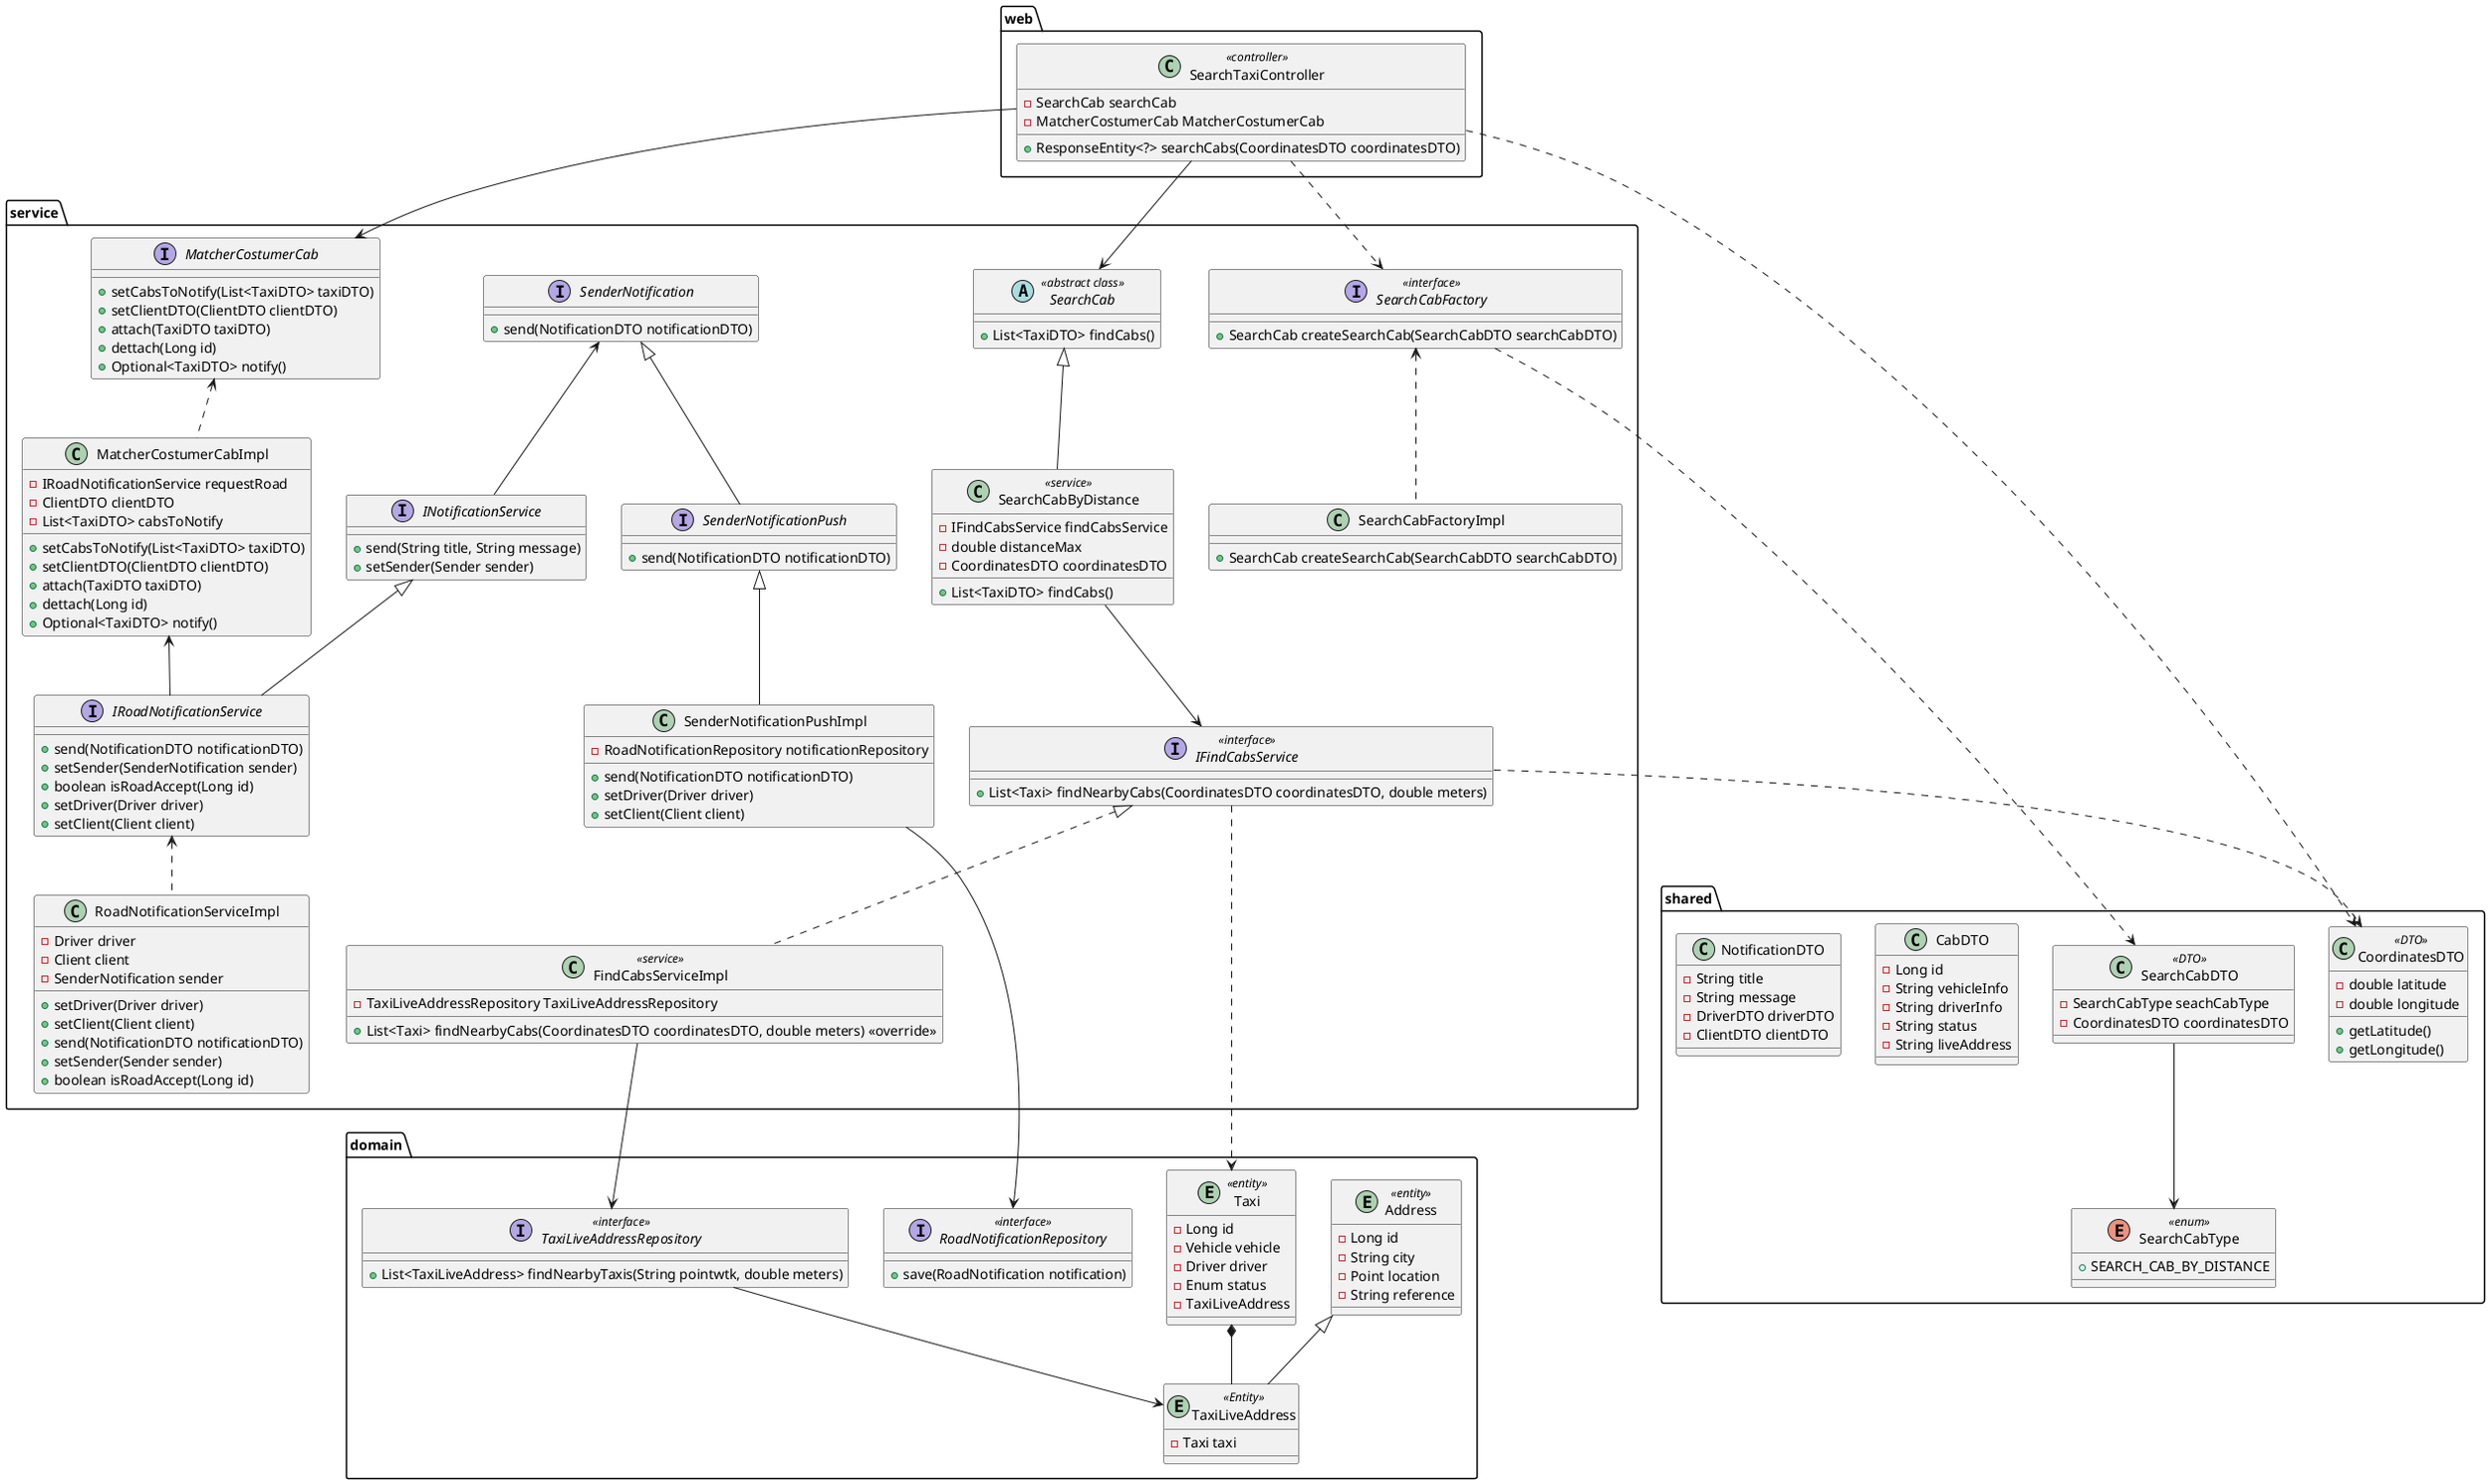 @startuml  uml
top to bottom direction
package web {
    class SearchTaxiController <<controller>> {
        - SearchCab searchCab
        - MatcherCostumerCab MatcherCostumerCab
        + ResponseEntity<?> searchCabs(CoordinatesDTO coordinatesDTO)
    }
}
package domain{
    entity Address <<entity>> {
        - Long id
        - String city
        - Point location
        - String reference
    }

    entity TaxiLiveAddress <<Entity>> {
        - Taxi taxi
    }

    entity Taxi <<entity>> {
        - Long id
        - Vehicle vehicle
        - Driver driver
        - Enum status
        - TaxiLiveAddress
    }

    interface TaxiLiveAddressRepository <<interface>> {
        + List<TaxiLiveAddress> findNearbyTaxis(String pointwtk, double meters)
    }

    interface RoadNotificationRepository <<interface>> {
        + save(RoadNotification notification)
    }
}

package shared {
    class CoordinatesDTO <<DTO>>{
        - double latitude
        - double longitude
        + getLatitude()
        + getLongitude()
    }

    class SearchCabDTO <<DTO>> {
        - SearchCabType seachCabType
        - CoordinatesDTO coordinatesDTO
    }

    enum SearchCabType <<enum>> {
        + SEARCH_CAB_BY_DISTANCE
    }

    class CabDTO {
        - Long id
        - String vehicleInfo
        - String driverInfo
        - String status
        - String liveAddress
    }

    class NotificationDTO {
        - String title
        - String message
        - DriverDTO driverDTO
        - ClientDTO clientDTO
    }
}

package service {
    interface IFindCabsService <<interface>>{
        + List<Taxi> findNearbyCabs(CoordinatesDTO coordinatesDTO, double meters)
    }

    class FindCabsServiceImpl <<service>>{
        - TaxiLiveAddressRepository TaxiLiveAddressRepository
        + List<Taxi> findNearbyCabs(CoordinatesDTO coordinatesDTO, double meters) <<override>>
    }

    abstract class SearchCab <<abstract class>>{
        + List<TaxiDTO> findCabs()
    }

    class SearchCabByDistance <<service>> {
        - IFindCabsService findCabsService
        - double distanceMax
        - CoordinatesDTO coordinatesDTO
        + List<TaxiDTO> findCabs()
    }

    interface SearchCabFactory <<interface>>{
        + SearchCab createSearchCab(SearchCabDTO searchCabDTO)
    }

    class SearchCabFactoryImpl {
        + SearchCab createSearchCab(SearchCabDTO searchCabDTO)
    }

    interface MatcherCostumerCab {
        + setCabsToNotify(List<TaxiDTO> taxiDTO)
        + setClientDTO(ClientDTO clientDTO)
        + attach(TaxiDTO taxiDTO)
        + dettach(Long id)
        + Optional<TaxiDTO> notify()
    }

    class MatcherCostumerCabImpl {
        - IRoadNotificationService requestRoad
        - ClientDTO clientDTO
        - List<TaxiDTO> cabsToNotify
        + setCabsToNotify(List<TaxiDTO> taxiDTO)
        + setClientDTO(ClientDTO clientDTO)
        + attach(TaxiDTO taxiDTO)
        + dettach(Long id)
        + Optional<TaxiDTO> notify()
    }

    interface INotificationService {
        + send(String title, String message)
        + setSender(Sender sender)
    }

    interface SenderNotification {
        +send(NotificationDTO notificationDTO)
    }

    interface SenderNotificationPush {
        + send(NotificationDTO notificationDTO)
    }

    class SenderNotificationPushImpl {
        - RoadNotificationRepository notificationRepository
        + send(NotificationDTO notificationDTO)
        + setDriver(Driver driver)
        + setClient(Client client)
    }

    interface IRoadNotificationService {
        + send(NotificationDTO notificationDTO)
        + setSender(SenderNotification sender)
        + boolean isRoadAccept(Long id)
        + setDriver(Driver driver)
        + setClient(Client client)
    }

    class RoadNotificationServiceImpl {
        - Driver driver
        - Client client
        + setDriver(Driver driver)
        + setClient(Client client)
        - SenderNotification sender
        + send(NotificationDTO notificationDTO)
        + setSender(Sender sender)
        + boolean isRoadAccept(Long id)
    }






}




Address <|-- TaxiLiveAddress
TaxiLiveAddressRepository --> TaxiLiveAddress
Taxi *-- TaxiLiveAddress
IFindCabsService ..> CoordinatesDTO
IFindCabsService ..> Taxi

IFindCabsService <|.. FindCabsServiceImpl
FindCabsServiceImpl --> TaxiLiveAddressRepository

SearchCab <|-- SearchCabByDistance
SearchCabByDistance --> IFindCabsService

SearchTaxiController ..> CoordinatesDTO
SearchTaxiController --> SearchCab
SearchTaxiController --> MatcherCostumerCab

SearchTaxiController ..> SearchCabFactory
SearchCabFactory <.. SearchCabFactoryImpl
SearchCabFactory ..> SearchCabDTO
SearchCabDTO --> SearchCabType

MatcherCostumerCab <.. MatcherCostumerCabImpl
SenderNotification <|-- SenderNotificationPush
INotificationService <|-- IRoadNotificationService

MatcherCostumerCabImpl <-- IRoadNotificationService
SenderNotificationPush <|-- SenderNotificationPushImpl
SenderNotification <-- INotificationService
IRoadNotificationService <.. RoadNotificationServiceImpl
SenderNotificationPushImpl --> RoadNotificationRepository

@enduml